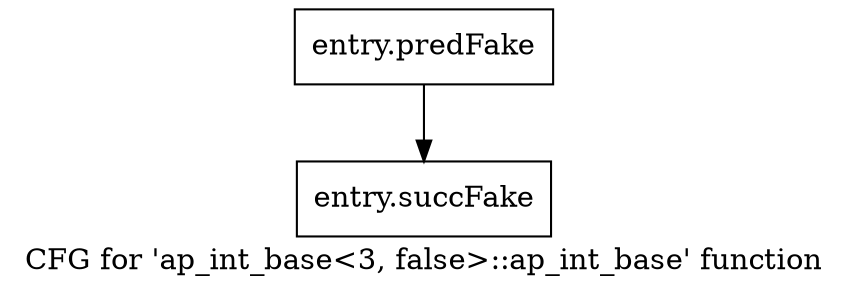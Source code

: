 digraph "CFG for 'ap_int_base\<3, false\>::ap_int_base' function" {
	label="CFG for 'ap_int_base\<3, false\>::ap_int_base' function";

	Node0x5a5d4d0 [shape=record,filename="",linenumber="",label="{entry.predFake}"];
	Node0x5a5d4d0 -> Node0x5b30a30[ callList="" memoryops="" filename="/home/omerfaruk/tools/Xilinx/Vitis_HLS/2023.2/include/etc/ap_int_base.h" execusionnum="3"];
	Node0x5b30a30 [shape=record,filename="/home/omerfaruk/tools/Xilinx/Vitis_HLS/2023.2/include/etc/ap_int_base.h",linenumber="175",label="{entry.succFake}"];
}
